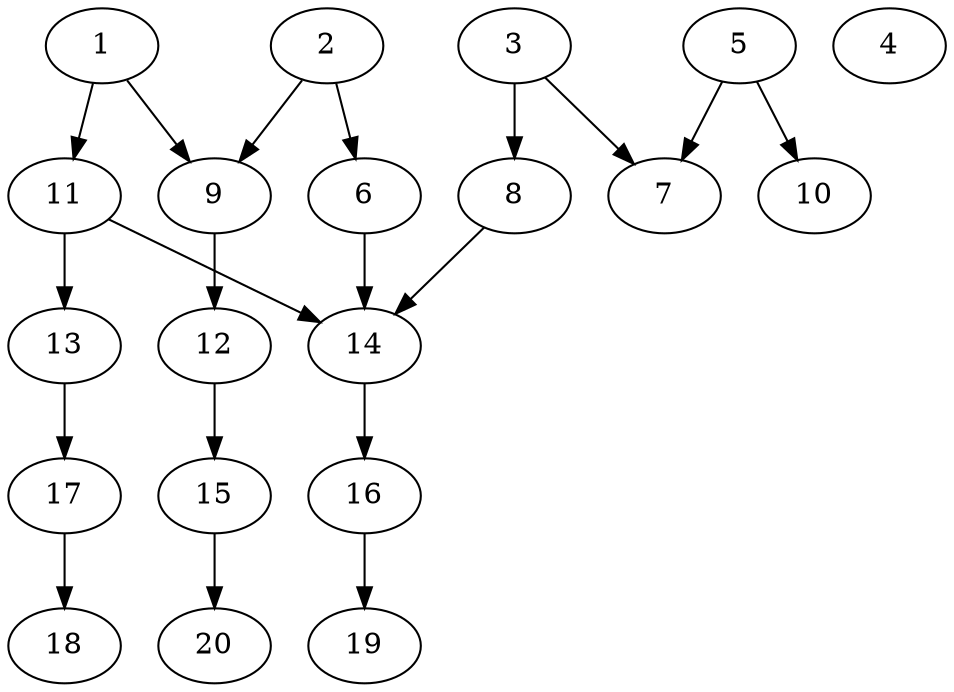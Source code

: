 // DAG (tier=2-normal, mode=data, n=20, ccr=0.426, fat=0.568, density=0.405, regular=0.597, jump=0.197, mindata=2097152, maxdata=16777216)
// DAG automatically generated by daggen at Sun Aug 24 16:33:34 2025
// /home/ermia/Project/Environments/daggen/bin/daggen --dot --ccr 0.426 --fat 0.568 --regular 0.597 --density 0.405 --jump 0.197 --mindata 2097152 --maxdata 16777216 -n 20 
digraph G {
  1 [size="2560185333212387328", alpha="0.06", expect_size="1280092666606193664"]
  1 -> 9 [size ="1271383476666368"]
  1 -> 11 [size ="1271383476666368"]
  2 [size="2182612872936406272", alpha="0.14", expect_size="1091306436468203136"]
  2 -> 6 [size ="892368341434368"]
  2 -> 9 [size ="892368341434368"]
  3 [size="214688392247912544", alpha="0.09", expect_size="107344196123956272"]
  3 -> 7 [size ="492849384652800"]
  3 -> 8 [size ="492849384652800"]
  4 [size="1514599132268855296000", alpha="0.02", expect_size="757299566134427648000"]
  5 [size="2094133550439534166016", alpha="0.04", expect_size="1047066775219767083008"]
  5 -> 7 [size ="1309462010789888"]
  5 -> 10 [size ="1309462010789888"]
  6 [size="32830954833908334592", alpha="0.04", expect_size="16415477416954167296"]
  6 -> 14 [size ="82024891154432"]
  7 [size="67726857527019032", alpha="0.18", expect_size="33863428763509516"]
  8 [size="1248325094401376256000", alpha="0.06", expect_size="624162547200688128000"]
  8 -> 14 [size ="927488330956800"]
  9 [size="2621484703696171008", alpha="0.05", expect_size="1310742351848085504"]
  9 -> 12 [size ="1185316761239552"]
  10 [size="23922125114797532", alpha="0.18", expect_size="11961062557398766"]
  11 [size="857556956870447464448", alpha="0.03", expect_size="428778478435223732224"]
  11 -> 13 [size ="722102147612672"]
  11 -> 14 [size ="722102147612672"]
  12 [size="48690460998137544704", alpha="0.17", expect_size="24345230499068772352"]
  12 -> 15 [size ="106672525672448"]
  13 [size="10898849602599608", alpha="0.10", expect_size="5449424801299804"]
  13 -> 17 [size ="524461216366592"]
  14 [size="923731494760560256", alpha="0.13", expect_size="461865747380280128"]
  14 -> 16 [size ="1122940171059200"]
  15 [size="1148199187180131713024", alpha="0.03", expect_size="574099593590065856512"]
  15 -> 20 [size ="877205764702208"]
  16 [size="17322131282871634", alpha="0.06", expect_size="8661065641435817"]
  16 -> 19 [size ="1041396727283712"]
  17 [size="1030772211967171072", alpha="0.07", expect_size="515386105983585536"]
  17 -> 18 [size ="1700305150410752"]
  18 [size="32610950146999512", alpha="0.01", expect_size="16305475073499756"]
  19 [size="8965682548230483", alpha="0.07", expect_size="4482841274115241"]
  20 [size="624620896726833920", alpha="0.15", expect_size="312310448363416960"]
}